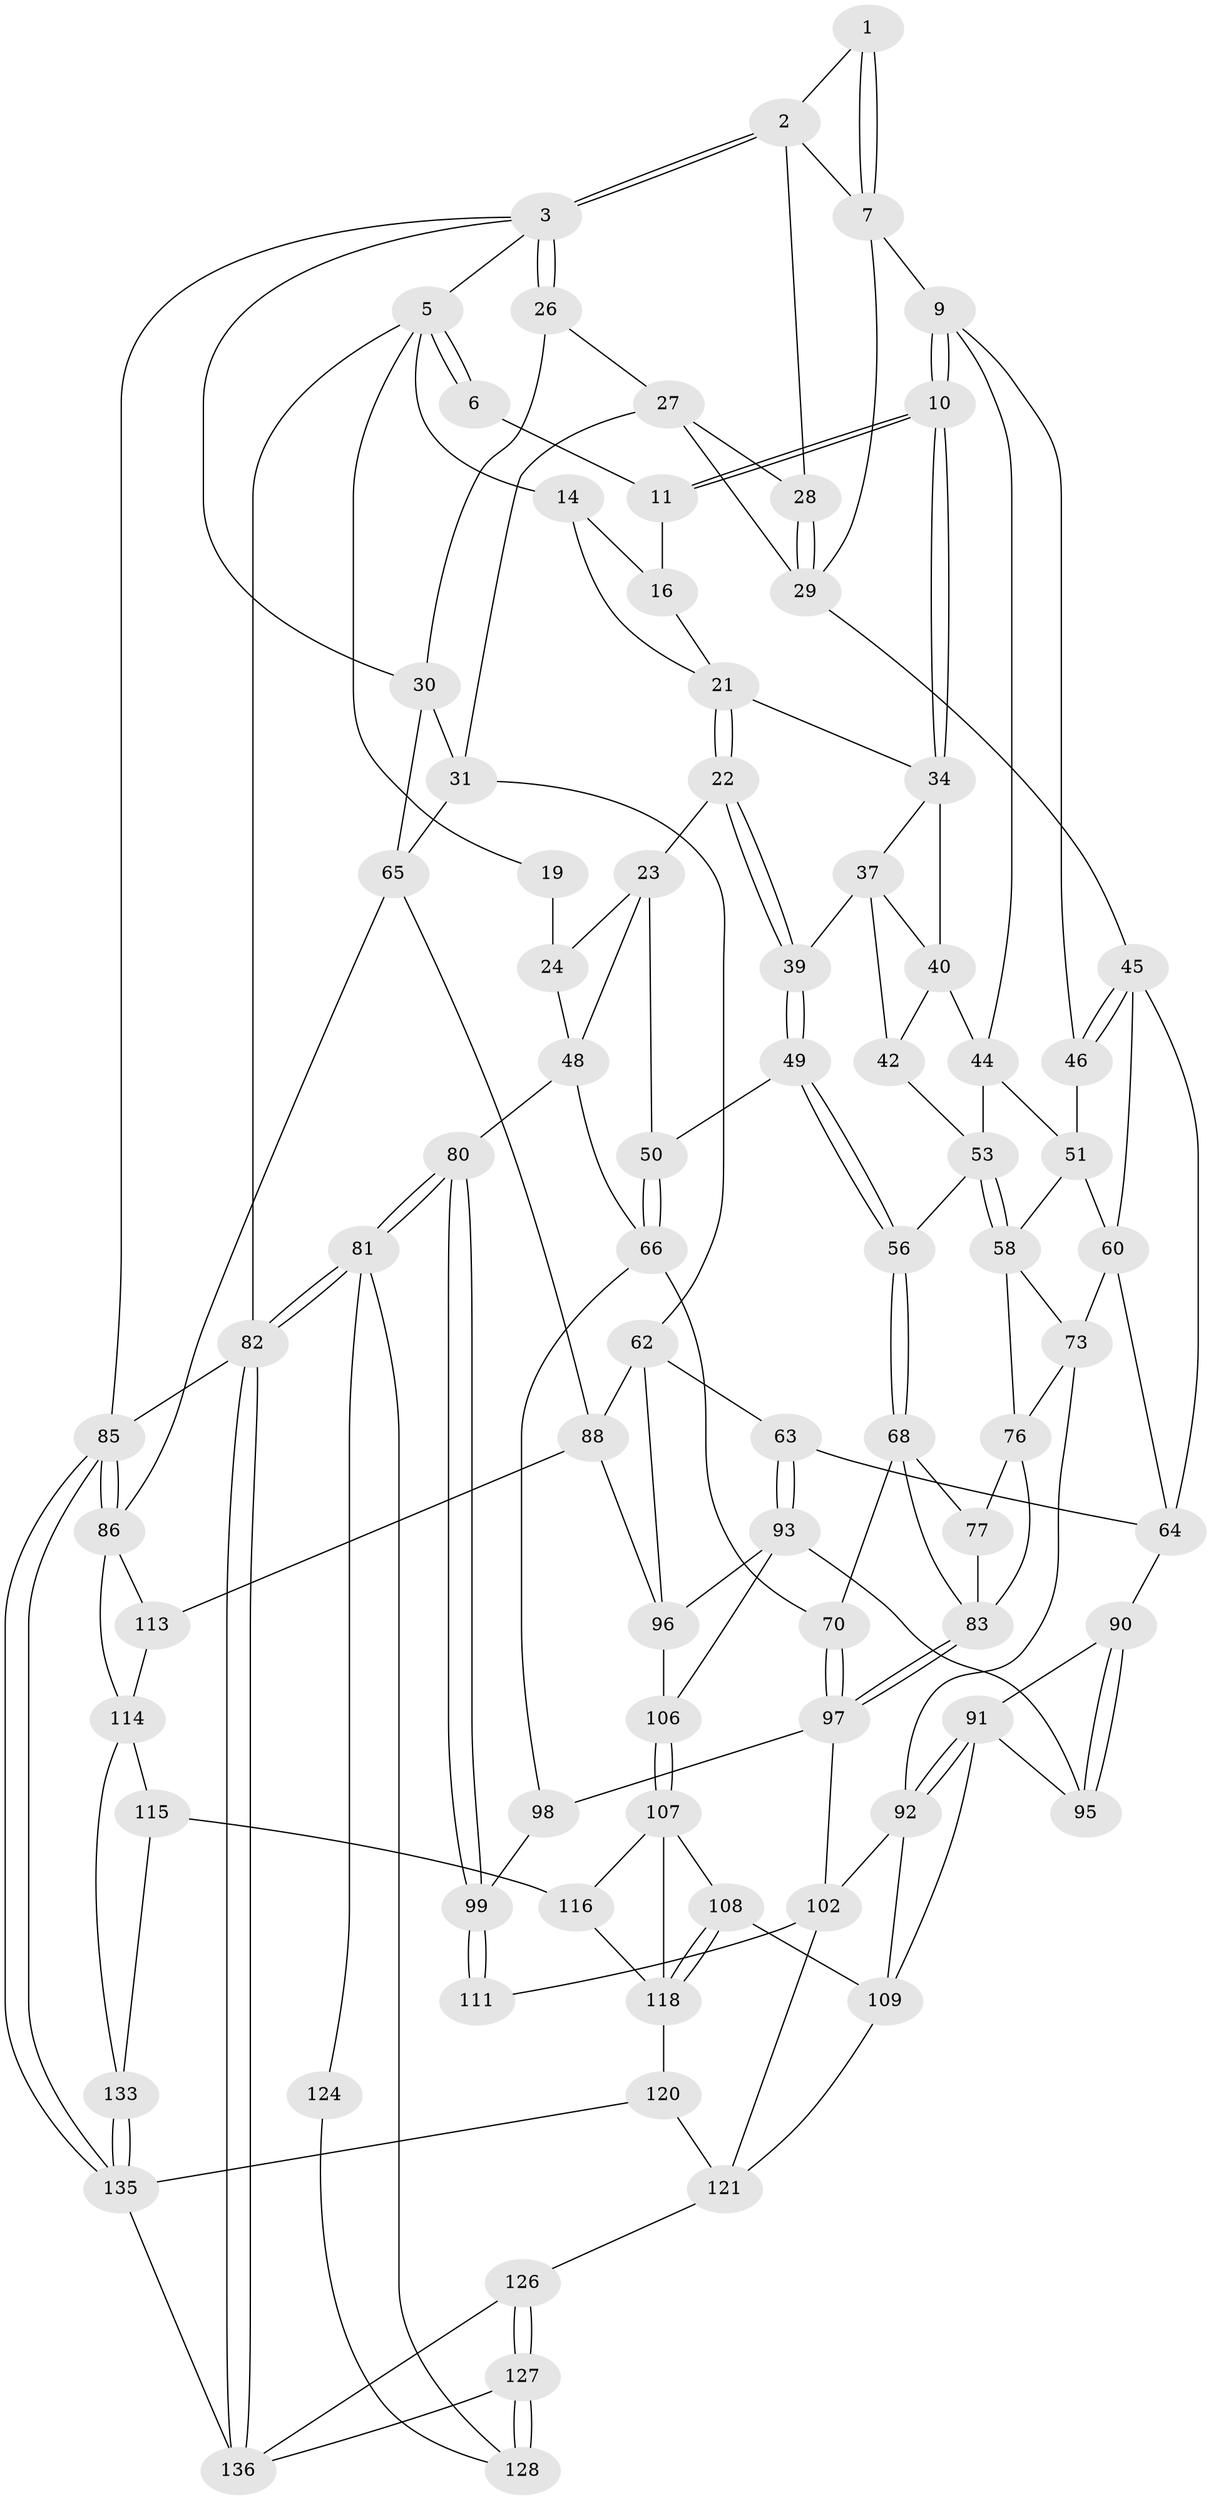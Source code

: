 // original degree distribution, {3: 0.028985507246376812, 4: 0.2463768115942029, 6: 0.2608695652173913, 5: 0.463768115942029}
// Generated by graph-tools (version 1.1) at 2025/42/03/06/25 10:42:36]
// undirected, 84 vertices, 181 edges
graph export_dot {
graph [start="1"]
  node [color=gray90,style=filled];
  1 [pos="+0.45882961061421823+0"];
  2 [pos="+0.8584905553318164+0",super="+17"];
  3 [pos="+1+0",super="+4"];
  5 [pos="+0+0",super="+13"];
  6 [pos="+0.3552532045298894+0"];
  7 [pos="+0.5380597031845264+0.09105289309454259",super="+8"];
  9 [pos="+0.488884402706496+0.21043272440979158",super="+43"];
  10 [pos="+0.4692390297719585+0.2085224400640898"];
  11 [pos="+0.4105892173345122+0.1582012686535924",super="+12"];
  14 [pos="+0.17805537764462867+0.05841338273097069",super="+15"];
  16 [pos="+0.26191616632741893+0.013536944250853609",super="+18"];
  19 [pos="+0+0",super="+20"];
  21 [pos="+0.21163233807013707+0.2144744059871777",super="+25"];
  22 [pos="+0.1641744141238868+0.251783275554372"];
  23 [pos="+0.12501715429110336+0.2429458984907668",super="+47"];
  24 [pos="+0.09800923498689192+0.17972689197033634",super="+36"];
  26 [pos="+0.7679097263633636+0.13517613341149431"];
  27 [pos="+0.7298866674501757+0.14343511263304468",super="+32"];
  28 [pos="+0.6797422242392505+0.12550589713789814"];
  29 [pos="+0.6418915599896949+0.21865654941236076",super="+33"];
  30 [pos="+0.8342530321840249+0.2798249124830657",super="+55"];
  31 [pos="+0.7814201709682179+0.3176507359139973",super="+61"];
  34 [pos="+0.42799903163879466+0.23375091622599625",super="+35"];
  37 [pos="+0.32327142689622934+0.2841213768857334",super="+38"];
  39 [pos="+0.20936190271105298+0.34254075249221766"];
  40 [pos="+0.39186679093837923+0.2718276233837024",super="+41"];
  42 [pos="+0.3565580067022877+0.3637409518395522"];
  44 [pos="+0.4231586074204212+0.3493548570440754",super="+52"];
  45 [pos="+0.5818079638756475+0.36018239007772085",super="+59"];
  46 [pos="+0.519973833931349+0.31002894309790885"];
  48 [pos="+0+0.34579725828640995",super="+67"];
  49 [pos="+0.21063051075071887+0.36328139446438595"];
  50 [pos="+0.09193005515065211+0.417232603776522"];
  51 [pos="+0.4737561575222446+0.38376044369429374",super="+57"];
  53 [pos="+0.38113621169765416+0.4316217860746024",super="+54"];
  56 [pos="+0.2480850445384501+0.4344715816623568"];
  58 [pos="+0.3968103700065672+0.45005502437447525",super="+74"];
  60 [pos="+0.5148004323275602+0.4466596078099828",super="+72"];
  62 [pos="+0.771836087397288+0.4345053056108692",super="+89"];
  63 [pos="+0.7106906196367679+0.4814599141410644"];
  64 [pos="+0.6565692667692835+0.4767216799108677",super="+75"];
  65 [pos="+1+0.4775341920647904",super="+87"];
  66 [pos="+0.09575844860231451+0.5280926077386872",super="+71"];
  68 [pos="+0.2457693417923715+0.44392543810208457",super="+69"];
  70 [pos="+0.1958570810149469+0.5189704103219737"];
  73 [pos="+0.4640884850240855+0.5007582644112858",super="+78"];
  76 [pos="+0.382564888912989+0.48181685428231585",super="+79"];
  77 [pos="+0.33173449555241336+0.5128251843645857"];
  80 [pos="+0+0.7998127523222425"];
  81 [pos="+0+0.8346867451727066",super="+123"];
  82 [pos="+0+1"];
  83 [pos="+0.34649170917710453+0.5913624337034531",super="+84"];
  85 [pos="+1+1"];
  86 [pos="+1+0.8796119426031884",super="+122"];
  88 [pos="+1+0.5706839272731632",super="+104"];
  90 [pos="+0.5525291423686081+0.5878879482272011"];
  91 [pos="+0.5391179611294764+0.6068884597678662",super="+103"];
  92 [pos="+0.46420099401968834+0.6652155792634683",super="+101"];
  93 [pos="+0.7241700109946073+0.6239260488531194",super="+94"];
  95 [pos="+0.6811710235694384+0.6372778439975206"];
  96 [pos="+0.8170533654345261+0.6281057894170551",super="+105"];
  97 [pos="+0.28121236326733434+0.6461536173894763",super="+100"];
  98 [pos="+0.10852428783652945+0.5835322137140523"];
  99 [pos="+0.09232735820479249+0.631255063458148"];
  102 [pos="+0.2678303432684926+0.73314087905796",super="+110"];
  106 [pos="+0.7295517638347566+0.7286650879539541"];
  107 [pos="+0.7248062066739778+0.7473455587688872",super="+117"];
  108 [pos="+0.6365388527322465+0.748225122152216"];
  109 [pos="+0.6105373700314842+0.7287458930020639",super="+112"];
  111 [pos="+0.18923122862637526+0.7681539084801948"];
  113 [pos="+0.8829016884243694+0.802510116640754"];
  114 [pos="+0.8616165252982938+0.826176782297905",super="+131"];
  115 [pos="+0.8603683734674414+0.8270080556650358",super="+132"];
  116 [pos="+0.8196004967757851+0.8271229313941114",super="+129"];
  118 [pos="+0.6458193931053103+0.8754820388235885",super="+119"];
  120 [pos="+0.5304826411857801+0.8903944402669267"];
  121 [pos="+0.4706240866224007+0.8447482173267373",super="+125"];
  124 [pos="+0.18751012609256715+0.7693200801678395"];
  126 [pos="+0.2877774109976566+1"];
  127 [pos="+0.2563206712436949+0.9994880699791006",super="+134"];
  128 [pos="+0.13759448382565878+0.8908640183907925",super="+130"];
  133 [pos="+0.8218232749035637+1"];
  135 [pos="+0.8311490739805897+1",super="+137"];
  136 [pos="+0.018909912289594415+1",super="+138"];
  1 -- 2;
  1 -- 7;
  1 -- 7;
  2 -- 3;
  2 -- 3;
  2 -- 28;
  2 -- 7;
  3 -- 26;
  3 -- 26;
  3 -- 5;
  3 -- 85;
  3 -- 30;
  5 -- 6;
  5 -- 6;
  5 -- 82;
  5 -- 19;
  5 -- 14;
  6 -- 11;
  7 -- 9;
  7 -- 29;
  9 -- 10;
  9 -- 10;
  9 -- 44;
  9 -- 46;
  10 -- 11;
  10 -- 11;
  10 -- 34;
  10 -- 34;
  11 -- 16 [weight=2];
  14 -- 16;
  14 -- 21;
  16 -- 21;
  19 -- 24 [weight=2];
  21 -- 22;
  21 -- 22;
  21 -- 34;
  22 -- 23;
  22 -- 39;
  22 -- 39;
  23 -- 24;
  23 -- 48;
  23 -- 50;
  24 -- 48;
  26 -- 27;
  26 -- 30;
  27 -- 28;
  27 -- 29;
  27 -- 31;
  28 -- 29;
  28 -- 29;
  29 -- 45;
  30 -- 31;
  30 -- 65;
  31 -- 65;
  31 -- 62;
  34 -- 40;
  34 -- 37;
  37 -- 40;
  37 -- 42;
  37 -- 39;
  39 -- 49;
  39 -- 49;
  40 -- 42;
  40 -- 44;
  42 -- 53;
  44 -- 51;
  44 -- 53;
  45 -- 46;
  45 -- 46;
  45 -- 64;
  45 -- 60;
  46 -- 51;
  48 -- 66;
  48 -- 80;
  49 -- 50;
  49 -- 56;
  49 -- 56;
  50 -- 66;
  50 -- 66;
  51 -- 58;
  51 -- 60;
  53 -- 58;
  53 -- 58;
  53 -- 56;
  56 -- 68;
  56 -- 68;
  58 -- 73;
  58 -- 76;
  60 -- 73;
  60 -- 64;
  62 -- 63;
  62 -- 88;
  62 -- 96;
  63 -- 64;
  63 -- 93;
  63 -- 93;
  64 -- 90;
  65 -- 88;
  65 -- 86;
  66 -- 70;
  66 -- 98;
  68 -- 77;
  68 -- 83;
  68 -- 70;
  70 -- 97;
  70 -- 97;
  73 -- 92;
  73 -- 76;
  76 -- 77;
  76 -- 83;
  77 -- 83;
  80 -- 81;
  80 -- 81;
  80 -- 99;
  80 -- 99;
  81 -- 82;
  81 -- 82;
  81 -- 128;
  81 -- 124;
  82 -- 136;
  82 -- 136;
  82 -- 85;
  83 -- 97;
  83 -- 97;
  85 -- 86;
  85 -- 86;
  85 -- 135;
  85 -- 135;
  86 -- 113;
  86 -- 114;
  88 -- 113;
  88 -- 96;
  90 -- 91;
  90 -- 95;
  90 -- 95;
  91 -- 92;
  91 -- 92;
  91 -- 109;
  91 -- 95;
  92 -- 102;
  92 -- 109;
  93 -- 96;
  93 -- 106;
  93 -- 95;
  96 -- 106;
  97 -- 98;
  97 -- 102;
  98 -- 99;
  99 -- 111;
  99 -- 111;
  102 -- 121;
  102 -- 111;
  106 -- 107;
  106 -- 107;
  107 -- 108;
  107 -- 116;
  107 -- 118;
  108 -- 109;
  108 -- 118;
  108 -- 118;
  109 -- 121;
  113 -- 114;
  114 -- 115;
  114 -- 133;
  115 -- 116 [weight=2];
  115 -- 133;
  116 -- 118;
  118 -- 120;
  120 -- 121;
  120 -- 135;
  121 -- 126;
  124 -- 128;
  126 -- 127;
  126 -- 127;
  126 -- 136;
  127 -- 128 [weight=2];
  127 -- 128;
  127 -- 136;
  133 -- 135;
  133 -- 135;
  135 -- 136;
}
